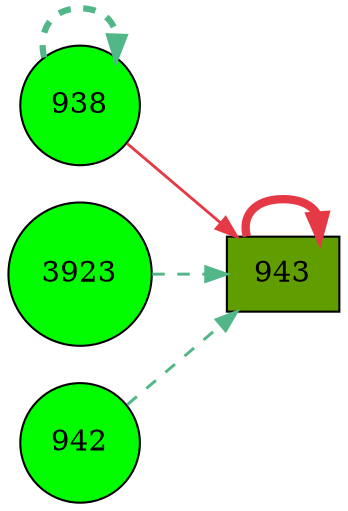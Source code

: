 digraph G{
rankdir=LR;
938 [style=filled, shape=circle, fillcolor="#01fd00", label="938"];
3923 [style=filled, shape=circle, fillcolor="#01fd00", label="3923"];
942 [style=filled, shape=circle, fillcolor="#01fd00", label="942"];
943 [style=filled, shape=box, fillcolor="#609e00", label="943"];
943 -> 943 [color="#e63946",penwidth=4.00];
938 -> 943 [color="#e63946",penwidth=1.35];
938 -> 938 [color="#52b788",style=dashed,penwidth=3.00];
3923 -> 943 [color="#52b788",style=dashed,penwidth=1.41];
942 -> 943 [color="#52b788",style=dashed,penwidth=1.41];
}